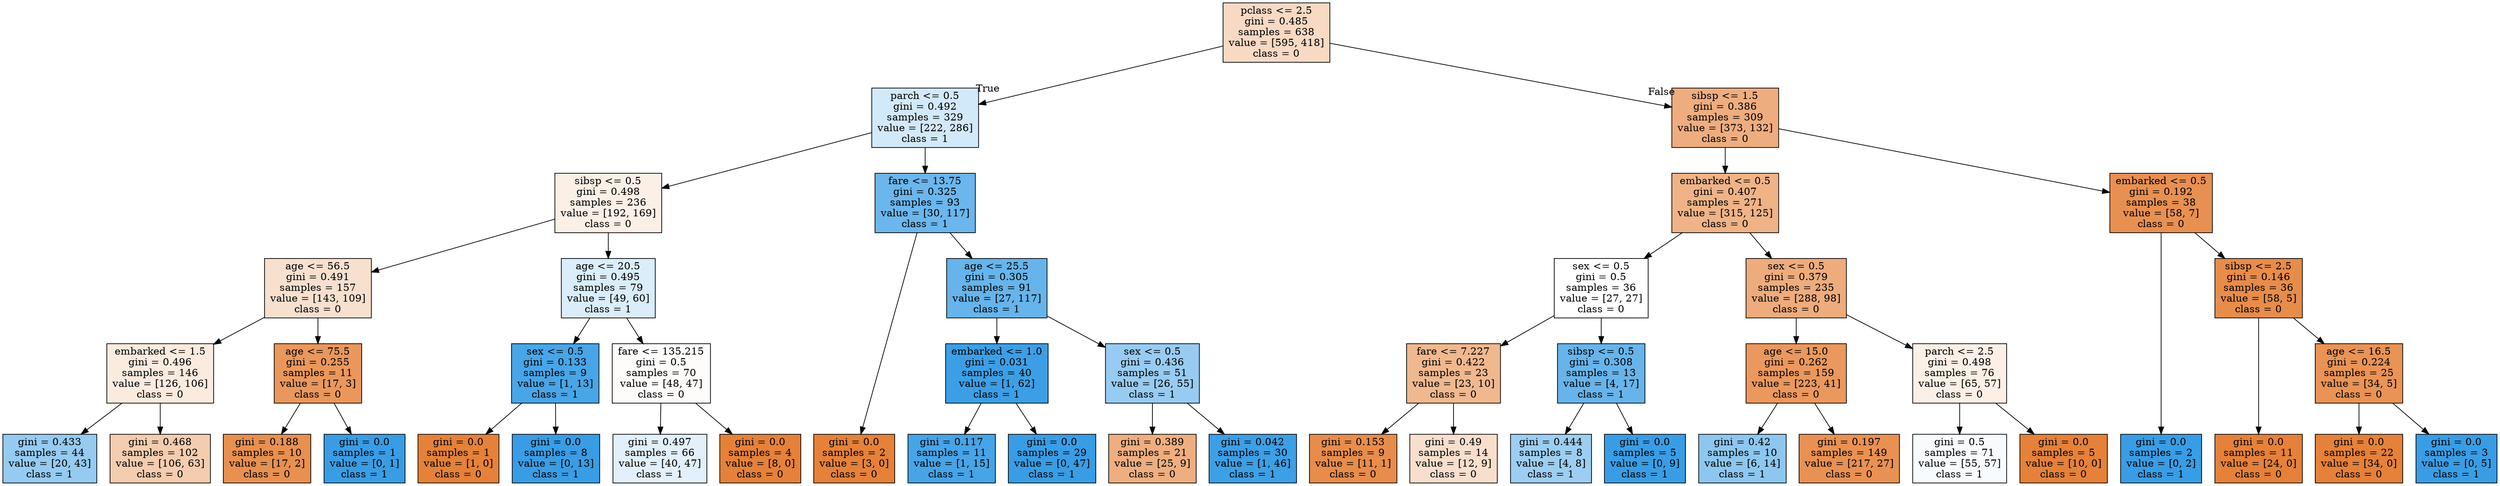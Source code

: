 digraph Tree {
node [shape=box, style="filled", color="black"] ;
graph [ranksep=equally, splines=polyline] ;
0 [label="pclass <= 2.5\ngini = 0.485\nsamples = 638\nvalue = [595, 418]\nclass = 0", fillcolor="#e581394c"] ;
1 [label="parch <= 0.5\ngini = 0.492\nsamples = 329\nvalue = [222, 286]\nclass = 1", fillcolor="#399de539"] ;
0 -> 1 [labeldistance=2.5, labelangle=45, headlabel="True"] ;
2 [label="sibsp <= 0.5\ngini = 0.498\nsamples = 236\nvalue = [192, 169]\nclass = 0", fillcolor="#e581391f"] ;
1 -> 2 ;
3 [label="age <= 56.5\ngini = 0.491\nsamples = 157\nvalue = [143, 109]\nclass = 0", fillcolor="#e581393d"] ;
2 -> 3 ;
4 [label="embarked <= 1.5\ngini = 0.496\nsamples = 146\nvalue = [126, 106]\nclass = 0", fillcolor="#e5813928"] ;
3 -> 4 ;
5 [label="gini = 0.433\nsamples = 44\nvalue = [20, 43]\nclass = 1", fillcolor="#399de588"] ;
4 -> 5 ;
6 [label="gini = 0.468\nsamples = 102\nvalue = [106, 63]\nclass = 0", fillcolor="#e5813967"] ;
4 -> 6 ;
7 [label="age <= 75.5\ngini = 0.255\nsamples = 11\nvalue = [17, 3]\nclass = 0", fillcolor="#e58139d2"] ;
3 -> 7 ;
8 [label="gini = 0.188\nsamples = 10\nvalue = [17, 2]\nclass = 0", fillcolor="#e58139e1"] ;
7 -> 8 ;
9 [label="gini = 0.0\nsamples = 1\nvalue = [0, 1]\nclass = 1", fillcolor="#399de5ff"] ;
7 -> 9 ;
10 [label="age <= 20.5\ngini = 0.495\nsamples = 79\nvalue = [49, 60]\nclass = 1", fillcolor="#399de52f"] ;
2 -> 10 ;
11 [label="sex <= 0.5\ngini = 0.133\nsamples = 9\nvalue = [1, 13]\nclass = 1", fillcolor="#399de5eb"] ;
10 -> 11 ;
12 [label="gini = 0.0\nsamples = 1\nvalue = [1, 0]\nclass = 0", fillcolor="#e58139ff"] ;
11 -> 12 ;
13 [label="gini = 0.0\nsamples = 8\nvalue = [0, 13]\nclass = 1", fillcolor="#399de5ff"] ;
11 -> 13 ;
14 [label="fare <= 135.215\ngini = 0.5\nsamples = 70\nvalue = [48, 47]\nclass = 0", fillcolor="#e5813905"] ;
10 -> 14 ;
15 [label="gini = 0.497\nsamples = 66\nvalue = [40, 47]\nclass = 1", fillcolor="#399de526"] ;
14 -> 15 ;
16 [label="gini = 0.0\nsamples = 4\nvalue = [8, 0]\nclass = 0", fillcolor="#e58139ff"] ;
14 -> 16 ;
17 [label="fare <= 13.75\ngini = 0.325\nsamples = 93\nvalue = [30, 117]\nclass = 1", fillcolor="#399de5be"] ;
1 -> 17 ;
18 [label="gini = 0.0\nsamples = 2\nvalue = [3, 0]\nclass = 0", fillcolor="#e58139ff"] ;
17 -> 18 ;
19 [label="age <= 25.5\ngini = 0.305\nsamples = 91\nvalue = [27, 117]\nclass = 1", fillcolor="#399de5c4"] ;
17 -> 19 ;
20 [label="embarked <= 1.0\ngini = 0.031\nsamples = 40\nvalue = [1, 62]\nclass = 1", fillcolor="#399de5fb"] ;
19 -> 20 ;
21 [label="gini = 0.117\nsamples = 11\nvalue = [1, 15]\nclass = 1", fillcolor="#399de5ee"] ;
20 -> 21 ;
22 [label="gini = 0.0\nsamples = 29\nvalue = [0, 47]\nclass = 1", fillcolor="#399de5ff"] ;
20 -> 22 ;
23 [label="sex <= 0.5\ngini = 0.436\nsamples = 51\nvalue = [26, 55]\nclass = 1", fillcolor="#399de586"] ;
19 -> 23 ;
24 [label="gini = 0.389\nsamples = 21\nvalue = [25, 9]\nclass = 0", fillcolor="#e58139a3"] ;
23 -> 24 ;
25 [label="gini = 0.042\nsamples = 30\nvalue = [1, 46]\nclass = 1", fillcolor="#399de5f9"] ;
23 -> 25 ;
26 [label="sibsp <= 1.5\ngini = 0.386\nsamples = 309\nvalue = [373, 132]\nclass = 0", fillcolor="#e58139a5"] ;
0 -> 26 [labeldistance=2.5, labelangle=-45, headlabel="False"] ;
27 [label="embarked <= 0.5\ngini = 0.407\nsamples = 271\nvalue = [315, 125]\nclass = 0", fillcolor="#e581399a"] ;
26 -> 27 ;
28 [label="sex <= 0.5\ngini = 0.5\nsamples = 36\nvalue = [27, 27]\nclass = 0", fillcolor="#e5813900"] ;
27 -> 28 ;
29 [label="fare <= 7.227\ngini = 0.422\nsamples = 23\nvalue = [23, 10]\nclass = 0", fillcolor="#e5813990"] ;
28 -> 29 ;
30 [label="gini = 0.153\nsamples = 9\nvalue = [11, 1]\nclass = 0", fillcolor="#e58139e8"] ;
29 -> 30 ;
31 [label="gini = 0.49\nsamples = 14\nvalue = [12, 9]\nclass = 0", fillcolor="#e5813940"] ;
29 -> 31 ;
32 [label="sibsp <= 0.5\ngini = 0.308\nsamples = 13\nvalue = [4, 17]\nclass = 1", fillcolor="#399de5c3"] ;
28 -> 32 ;
33 [label="gini = 0.444\nsamples = 8\nvalue = [4, 8]\nclass = 1", fillcolor="#399de57f"] ;
32 -> 33 ;
34 [label="gini = 0.0\nsamples = 5\nvalue = [0, 9]\nclass = 1", fillcolor="#399de5ff"] ;
32 -> 34 ;
35 [label="sex <= 0.5\ngini = 0.379\nsamples = 235\nvalue = [288, 98]\nclass = 0", fillcolor="#e58139a8"] ;
27 -> 35 ;
36 [label="age <= 15.0\ngini = 0.262\nsamples = 159\nvalue = [223, 41]\nclass = 0", fillcolor="#e58139d0"] ;
35 -> 36 ;
37 [label="gini = 0.42\nsamples = 10\nvalue = [6, 14]\nclass = 1", fillcolor="#399de592"] ;
36 -> 37 ;
38 [label="gini = 0.197\nsamples = 149\nvalue = [217, 27]\nclass = 0", fillcolor="#e58139df"] ;
36 -> 38 ;
39 [label="parch <= 2.5\ngini = 0.498\nsamples = 76\nvalue = [65, 57]\nclass = 0", fillcolor="#e581391f"] ;
35 -> 39 ;
40 [label="gini = 0.5\nsamples = 71\nvalue = [55, 57]\nclass = 1", fillcolor="#399de509"] ;
39 -> 40 ;
41 [label="gini = 0.0\nsamples = 5\nvalue = [10, 0]\nclass = 0", fillcolor="#e58139ff"] ;
39 -> 41 ;
42 [label="embarked <= 0.5\ngini = 0.192\nsamples = 38\nvalue = [58, 7]\nclass = 0", fillcolor="#e58139e0"] ;
26 -> 42 ;
43 [label="gini = 0.0\nsamples = 2\nvalue = [0, 2]\nclass = 1", fillcolor="#399de5ff"] ;
42 -> 43 ;
44 [label="sibsp <= 2.5\ngini = 0.146\nsamples = 36\nvalue = [58, 5]\nclass = 0", fillcolor="#e58139e9"] ;
42 -> 44 ;
45 [label="gini = 0.0\nsamples = 11\nvalue = [24, 0]\nclass = 0", fillcolor="#e58139ff"] ;
44 -> 45 ;
46 [label="age <= 16.5\ngini = 0.224\nsamples = 25\nvalue = [34, 5]\nclass = 0", fillcolor="#e58139da"] ;
44 -> 46 ;
47 [label="gini = 0.0\nsamples = 22\nvalue = [34, 0]\nclass = 0", fillcolor="#e58139ff"] ;
46 -> 47 ;
48 [label="gini = 0.0\nsamples = 3\nvalue = [0, 5]\nclass = 1", fillcolor="#399de5ff"] ;
46 -> 48 ;
{rank=same ; 0} ;
{rank=same ; 1; 26} ;
{rank=same ; 2; 17; 27; 42} ;
{rank=same ; 3; 10; 19; 28; 35; 44} ;
{rank=same ; 4; 7; 11; 14; 20; 23; 29; 32; 36; 39; 46} ;
{rank=same ; 5; 6; 8; 9; 12; 13; 15; 16; 18; 21; 22; 24; 25; 30; 31; 33; 34; 37; 38; 40; 41; 43; 45; 47; 48} ;
}